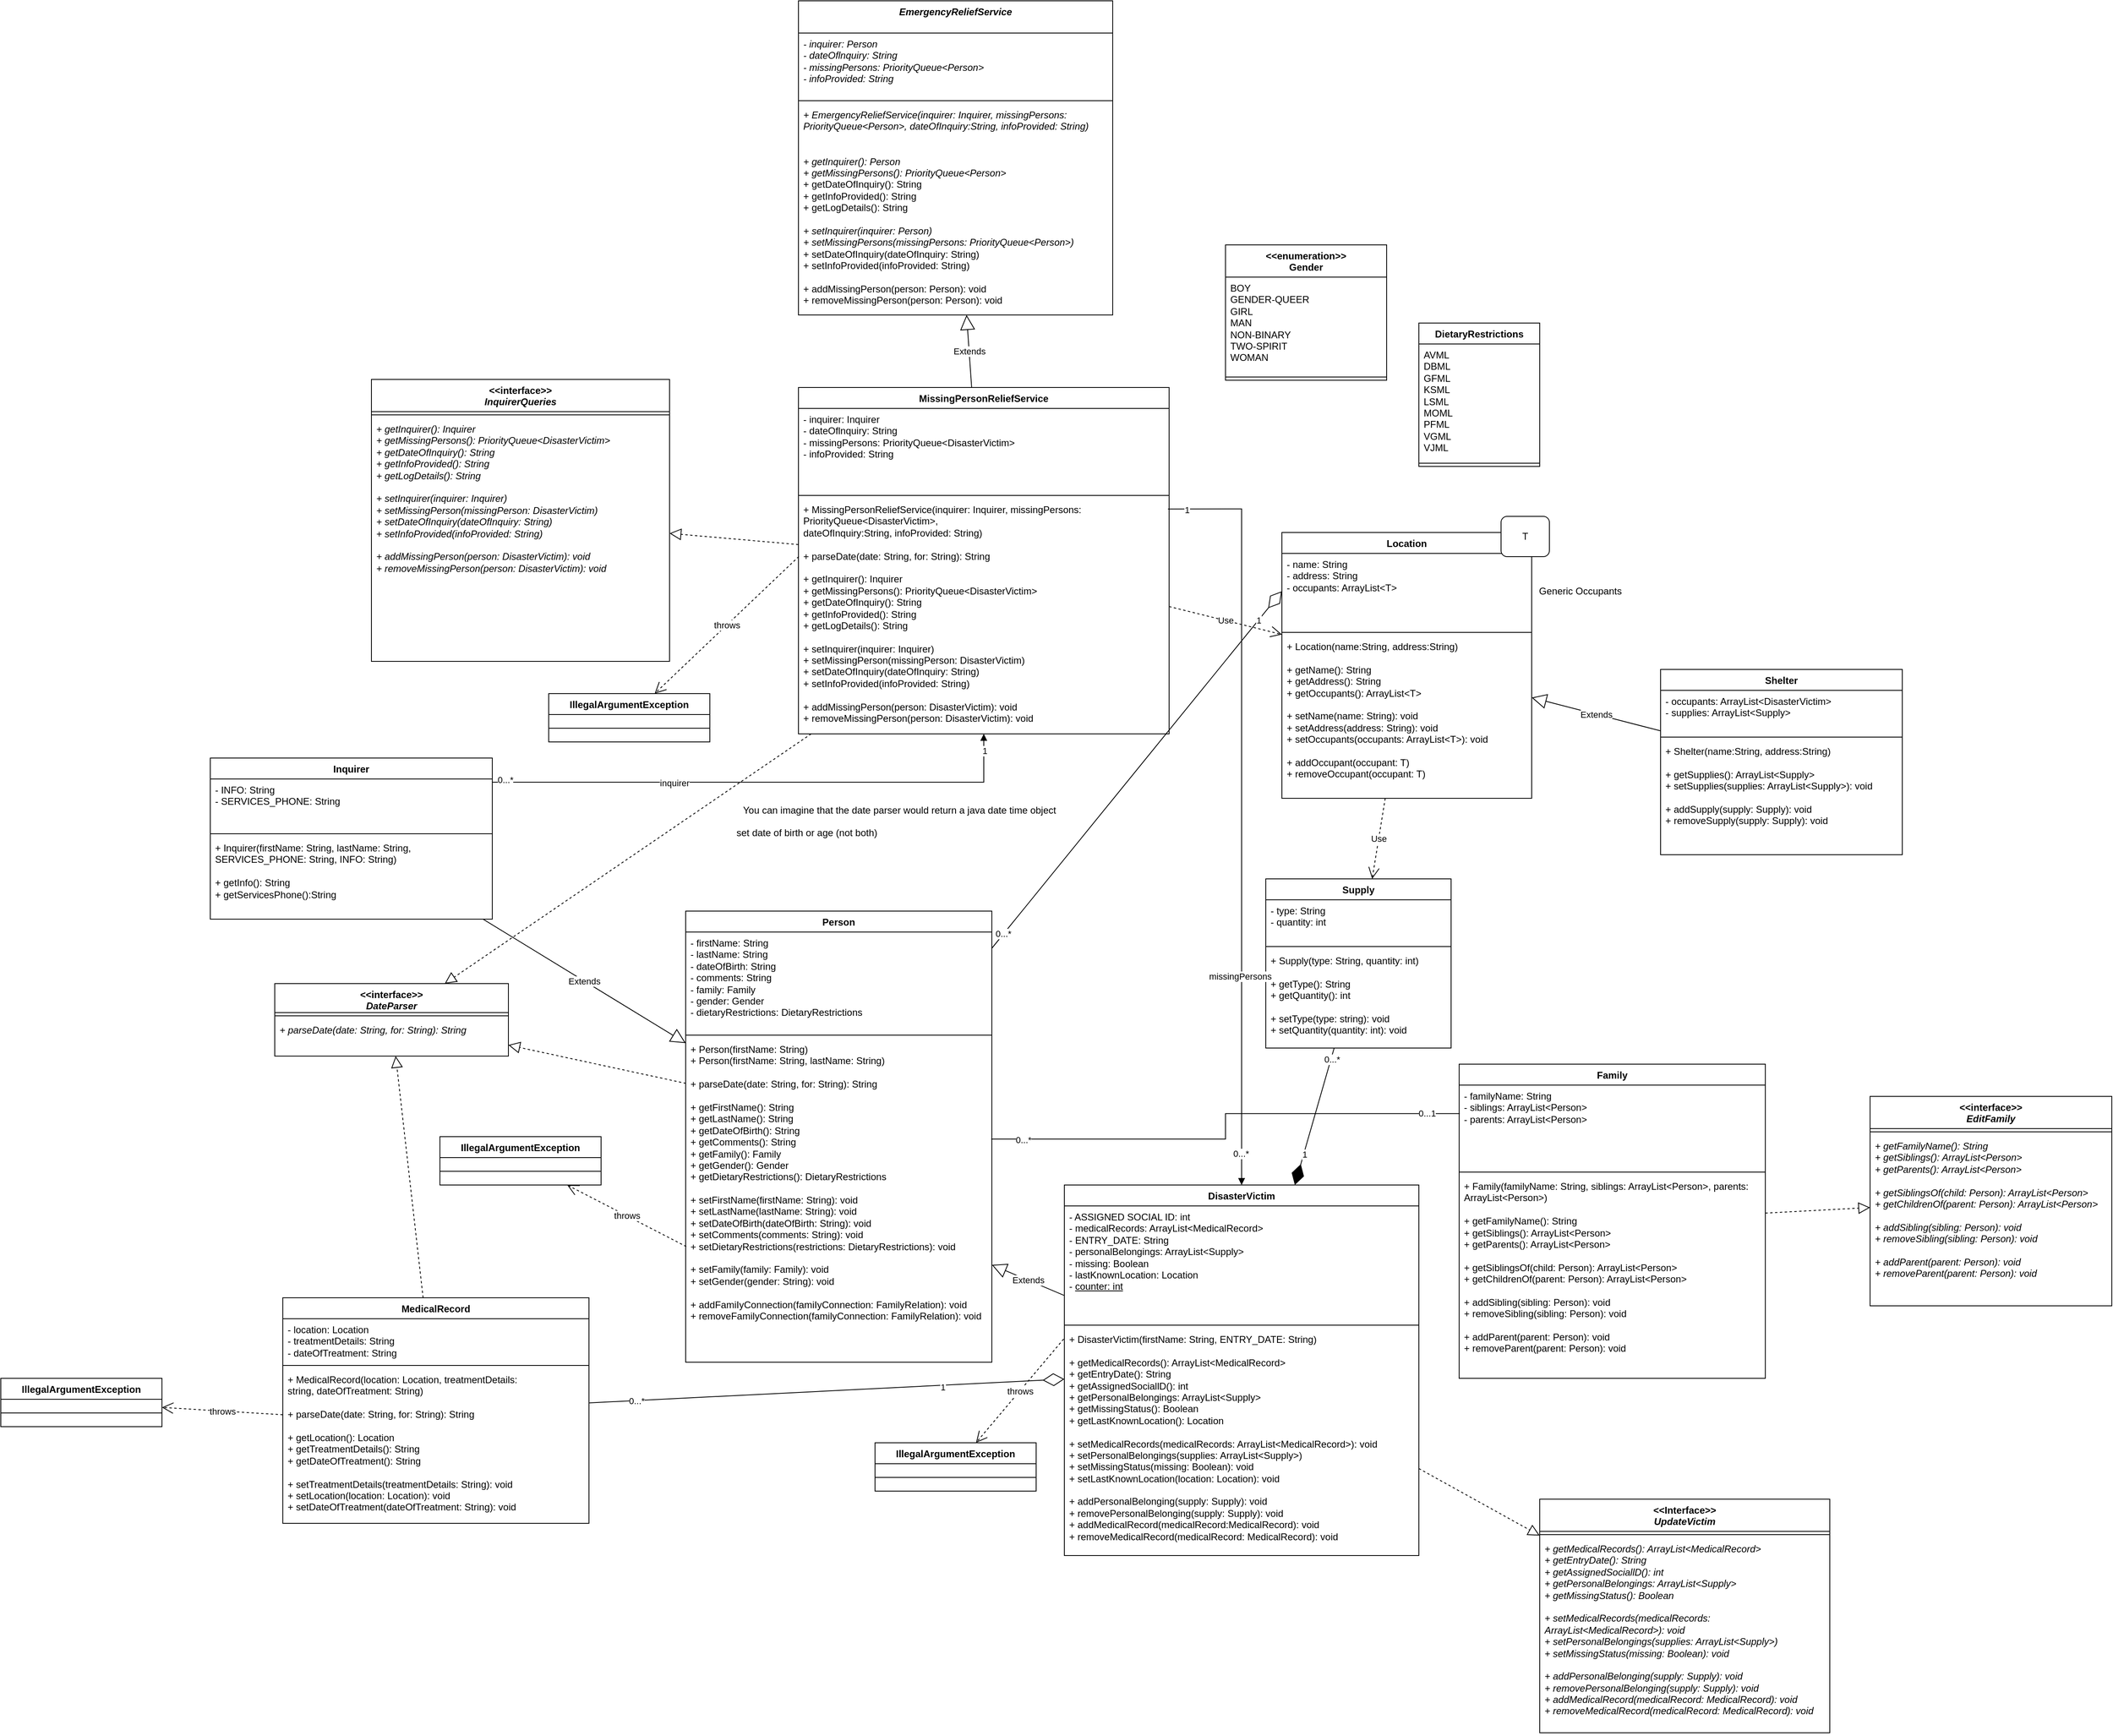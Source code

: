 <mxfile version="24.0.5" type="device">
  <diagram id="TzoWW7KKMy2ubQKhGPcB" name="Page-1">
    <mxGraphModel dx="868" dy="3046" grid="1" gridSize="10" guides="1" tooltips="1" connect="1" arrows="1" fold="1" page="1" pageScale="1" pageWidth="5000" pageHeight="2600" math="0" shadow="0">
      <root>
        <mxCell id="0" />
        <mxCell id="1" parent="0" />
        <mxCell id="U78_huqTYP2t_q-OurNE-1" value="Person" style="swimlane;fontStyle=1;align=center;verticalAlign=top;childLayout=stackLayout;horizontal=1;startSize=26;horizontalStack=0;resizeParent=1;resizeParentMax=0;resizeLast=0;collapsible=1;marginBottom=0;whiteSpace=wrap;html=1;" parent="1" vertex="1">
          <mxGeometry x="1490" y="-1210" width="380" height="560" as="geometry" />
        </mxCell>
        <mxCell id="U78_huqTYP2t_q-OurNE-2" value="- firstName: String&lt;div&gt;- lastName: String&lt;/div&gt;&lt;div&gt;- dateOfBirth: String&lt;/div&gt;&lt;div&gt;- comments: String&lt;/div&gt;&lt;div&gt;&lt;div&gt;&lt;span style=&quot;background-color: initial;&quot;&gt;- family: Family&lt;/span&gt;&lt;/div&gt;&lt;div&gt;&lt;span style=&quot;background-color: initial;&quot;&gt;- gender: Gender&lt;/span&gt;&lt;/div&gt;&lt;/div&gt;&lt;div&gt;&lt;span style=&quot;background-color: initial;&quot;&gt;- dietaryRestrictions: DietaryRestrictions&lt;/span&gt;&lt;/div&gt;" style="text;strokeColor=none;fillColor=none;align=left;verticalAlign=top;spacingLeft=4;spacingRight=4;overflow=hidden;rotatable=0;points=[[0,0.5],[1,0.5]];portConstraint=eastwest;whiteSpace=wrap;html=1;" parent="U78_huqTYP2t_q-OurNE-1" vertex="1">
          <mxGeometry y="26" width="380" height="124" as="geometry" />
        </mxCell>
        <mxCell id="U78_huqTYP2t_q-OurNE-3" value="" style="line;strokeWidth=1;fillColor=none;align=left;verticalAlign=middle;spacingTop=-1;spacingLeft=3;spacingRight=3;rotatable=0;labelPosition=right;points=[];portConstraint=eastwest;strokeColor=inherit;" parent="U78_huqTYP2t_q-OurNE-1" vertex="1">
          <mxGeometry y="150" width="380" height="8" as="geometry" />
        </mxCell>
        <mxCell id="U78_huqTYP2t_q-OurNE-4" value="&lt;div&gt;&lt;span style=&quot;background-color: initial;&quot;&gt;+ Person(firstName: String)&lt;/span&gt;&lt;/div&gt;&lt;div&gt;&lt;span style=&quot;background-color: initial;&quot;&gt;+ Person(firstName: String, lastName: String)&lt;/span&gt;&lt;/div&gt;&lt;div&gt;&lt;span style=&quot;background-color: initial;&quot;&gt;&lt;br&gt;&lt;/span&gt;&lt;/div&gt;&lt;div&gt;&lt;span style=&quot;background-color: initial;&quot;&gt;+ parseDate(date: String, for: String): String&lt;/span&gt;&lt;/div&gt;&lt;div&gt;&lt;span style=&quot;background-color: initial;&quot;&gt;&lt;br&gt;&lt;/span&gt;&lt;/div&gt;&lt;div&gt;&lt;span style=&quot;background-color: initial;&quot;&gt;+ getFirstName(): String&lt;/span&gt;&lt;br&gt;&lt;/div&gt;&lt;div&gt;+ getLastName(): String&lt;/div&gt;&lt;div&gt;+ getDateOfBirth(): String&lt;/div&gt;&lt;div&gt;+ getComments(): String&lt;/div&gt;&lt;div&gt;+ getFamily(): Family&lt;/div&gt;&lt;div&gt;&lt;span style=&quot;background-color: initial;&quot;&gt;+ getGender(): Gender&lt;/span&gt;&lt;br&gt;&lt;/div&gt;&lt;div&gt;&lt;span style=&quot;background-color: initial;&quot;&gt;+ getDietaryRestrictions(): DietaryRestrictions&lt;/span&gt;&lt;/div&gt;&lt;div&gt;&lt;span style=&quot;background-color: initial;&quot;&gt;&lt;br&gt;&lt;/span&gt;&lt;/div&gt;&lt;div&gt;+ setFirstName(firstName: String): void&lt;/div&gt;&lt;div&gt;+ setLastName(lastName: String): void&lt;/div&gt;&lt;div&gt;+ setDateOfBirth(dateOfBirth: String): void&lt;/div&gt;&lt;div&gt;+ setComments(comments: String): void&lt;/div&gt;&lt;div&gt;+ setDietaryRestrictions(restrictions: DietaryRestrictions): void&lt;/div&gt;&lt;div&gt;&lt;br&gt;&lt;/div&gt;&lt;div&gt;+ setFamily(family: Family): void&lt;/div&gt;&lt;div&gt;+ setGender(gender: String): void&lt;/div&gt;&lt;div&gt;&lt;br&gt;&lt;/div&gt;&lt;div&gt;+ addFamiIyConnection(famiIyConnection: FamilyReIation): void&lt;/div&gt;&lt;div&gt;+ removeFamilyConnection(familyConnection: FamilyRelation): void&lt;/div&gt;&lt;div&gt;&lt;br&gt;&lt;/div&gt;" style="text;strokeColor=none;fillColor=none;align=left;verticalAlign=top;spacingLeft=4;spacingRight=4;overflow=hidden;rotatable=0;points=[[0,0.5],[1,0.5]];portConstraint=eastwest;whiteSpace=wrap;html=1;" parent="U78_huqTYP2t_q-OurNE-1" vertex="1">
          <mxGeometry y="158" width="380" height="402" as="geometry" />
        </mxCell>
        <mxCell id="U78_huqTYP2t_q-OurNE-5" value="DisasterVictim" style="swimlane;fontStyle=1;align=center;verticalAlign=top;childLayout=stackLayout;horizontal=1;startSize=26;horizontalStack=0;resizeParent=1;resizeParentMax=0;resizeLast=0;collapsible=1;marginBottom=0;whiteSpace=wrap;html=1;" parent="1" vertex="1">
          <mxGeometry x="1960" y="-870" width="440" height="460" as="geometry" />
        </mxCell>
        <mxCell id="U78_huqTYP2t_q-OurNE-6" value="&lt;div&gt;&lt;span style=&quot;background-color: initial;&quot;&gt;- ASSIGNED SOCIAL ID: int&lt;/span&gt;&lt;br&gt;&lt;/div&gt;&lt;div&gt;- medicalRecords: ArrayList&amp;lt;MedicalRecord&amp;gt;&lt;/div&gt;&lt;div&gt;&lt;span style=&quot;background-color: initial;&quot;&gt;- ENTRY_DATE: String&lt;/span&gt;&lt;br&gt;&lt;/div&gt;&lt;div&gt;- personalBelongings: ArrayList&amp;lt;Supply&amp;gt;&lt;/div&gt;&lt;div&gt;&lt;span style=&quot;background-color: initial;&quot;&gt;- missing: Boolean&lt;/span&gt;&lt;br&gt;&lt;/div&gt;&lt;div&gt;&lt;span style=&quot;background-color: initial;&quot;&gt;- lastKnownLocation: Location&lt;/span&gt;&lt;/div&gt;&lt;div&gt;-&amp;nbsp;&lt;u&gt;counter: int&lt;/u&gt;&lt;/div&gt;" style="text;strokeColor=none;fillColor=none;align=left;verticalAlign=top;spacingLeft=4;spacingRight=4;overflow=hidden;rotatable=0;points=[[0,0.5],[1,0.5]];portConstraint=eastwest;whiteSpace=wrap;html=1;" parent="U78_huqTYP2t_q-OurNE-5" vertex="1">
          <mxGeometry y="26" width="440" height="144" as="geometry" />
        </mxCell>
        <mxCell id="U78_huqTYP2t_q-OurNE-7" value="" style="line;strokeWidth=1;fillColor=none;align=left;verticalAlign=middle;spacingTop=-1;spacingLeft=3;spacingRight=3;rotatable=0;labelPosition=right;points=[];portConstraint=eastwest;strokeColor=inherit;" parent="U78_huqTYP2t_q-OurNE-5" vertex="1">
          <mxGeometry y="170" width="440" height="8" as="geometry" />
        </mxCell>
        <mxCell id="U78_huqTYP2t_q-OurNE-8" value="&lt;div&gt;+ DisasterVictim(firstName: String, ENTRY_DATE: String)&lt;/div&gt;&lt;div&gt;&lt;br&gt;&lt;/div&gt;&lt;div&gt;&lt;div&gt;&lt;span style=&quot;background-color: initial;&quot;&gt;+ getMedicalRecords(): ArrayList&amp;lt;MedicalRecord&amp;gt;&lt;/span&gt;&lt;br&gt;&lt;/div&gt;&lt;div&gt;&lt;div&gt;+ getEntryDate(): String&lt;/div&gt;&lt;div&gt;+ getAssignedSociallD(): int&lt;/div&gt;&lt;div&gt;+ getPersonalBelongings: ArrayList&amp;lt;Supply&amp;gt;&lt;/div&gt;&lt;/div&gt;&lt;div&gt;&lt;div&gt;+ getMissingStatus(): Boolean&lt;/div&gt;&lt;div&gt;+ getLastKnownLocation(): Location&lt;/div&gt;&lt;div&gt;&lt;/div&gt;&lt;div&gt;&lt;br&gt;&lt;/div&gt;&lt;div&gt;+ setMedicalRecords(medicalRecords: ArrayList&amp;lt;MedicalRecord&amp;gt;): void&lt;/div&gt;&lt;div&gt;+ setPersonalBelongings(supplies: ArrayList&amp;lt;Supply&amp;gt;)&lt;/div&gt;&lt;/div&gt;&lt;div&gt;+ setMissingStatus(missing: Boolean): void&lt;br&gt;&lt;/div&gt;&lt;div&gt;+ setLastKnownLocation(location: Location): void&lt;/div&gt;&lt;div&gt;&lt;br&gt;&lt;/div&gt;&lt;div&gt;&lt;div&gt;+ addPersonalBelonging(supply: Supply): void&lt;/div&gt;&lt;div&gt;+ removePersonalBelonging(supply: Supply): void&lt;/div&gt;&lt;/div&gt;&lt;div&gt;+ addMedicalRecord(medicalRecord:MedicalRecord): void&lt;br&gt;&lt;/div&gt;&lt;div&gt;+ removeMedicalRecord(medicalRecord: MedicalRecord): void&lt;/div&gt;&lt;/div&gt;" style="text;strokeColor=none;fillColor=none;align=left;verticalAlign=top;spacingLeft=4;spacingRight=4;overflow=hidden;rotatable=0;points=[[0,0.5],[1,0.5]];portConstraint=eastwest;whiteSpace=wrap;html=1;" parent="U78_huqTYP2t_q-OurNE-5" vertex="1">
          <mxGeometry y="178" width="440" height="282" as="geometry" />
        </mxCell>
        <mxCell id="U78_huqTYP2t_q-OurNE-9" value="Inquirer" style="swimlane;fontStyle=1;align=center;verticalAlign=top;childLayout=stackLayout;horizontal=1;startSize=26;horizontalStack=0;resizeParent=1;resizeParentMax=0;resizeLast=0;collapsible=1;marginBottom=0;whiteSpace=wrap;html=1;" parent="1" vertex="1">
          <mxGeometry x="900" y="-1400" width="350" height="200" as="geometry" />
        </mxCell>
        <mxCell id="U78_huqTYP2t_q-OurNE-10" value="- INFO: String&lt;div&gt;- SERVICES_PHONE: String&lt;/div&gt;" style="text;strokeColor=none;fillColor=none;align=left;verticalAlign=top;spacingLeft=4;spacingRight=4;overflow=hidden;rotatable=0;points=[[0,0.5],[1,0.5]];portConstraint=eastwest;whiteSpace=wrap;html=1;" parent="U78_huqTYP2t_q-OurNE-9" vertex="1">
          <mxGeometry y="26" width="350" height="64" as="geometry" />
        </mxCell>
        <mxCell id="U78_huqTYP2t_q-OurNE-11" value="" style="line;strokeWidth=1;fillColor=none;align=left;verticalAlign=middle;spacingTop=-1;spacingLeft=3;spacingRight=3;rotatable=0;labelPosition=right;points=[];portConstraint=eastwest;strokeColor=inherit;" parent="U78_huqTYP2t_q-OurNE-9" vertex="1">
          <mxGeometry y="90" width="350" height="8" as="geometry" />
        </mxCell>
        <mxCell id="U78_huqTYP2t_q-OurNE-12" value="&lt;div&gt;+ Inquirer(firstName: String, lastName: String, SERVICES_PHONE: String, INFO: String)&lt;/div&gt;&lt;div&gt;&lt;br&gt;&lt;/div&gt;&lt;div&gt;+ getInfo(): String&lt;/div&gt;&lt;div&gt;+ getServicesPhone():String&lt;/div&gt;" style="text;strokeColor=none;fillColor=none;align=left;verticalAlign=top;spacingLeft=4;spacingRight=4;overflow=hidden;rotatable=0;points=[[0,0.5],[1,0.5]];portConstraint=eastwest;whiteSpace=wrap;html=1;" parent="U78_huqTYP2t_q-OurNE-9" vertex="1">
          <mxGeometry y="98" width="350" height="102" as="geometry" />
        </mxCell>
        <mxCell id="U78_huqTYP2t_q-OurNE-13" value="Location" style="swimlane;fontStyle=1;align=center;verticalAlign=top;childLayout=stackLayout;horizontal=1;startSize=26;horizontalStack=0;resizeParent=1;resizeParentMax=0;resizeLast=0;collapsible=1;marginBottom=0;whiteSpace=wrap;html=1;" parent="1" vertex="1">
          <mxGeometry x="2230" y="-1680" width="310" height="330" as="geometry" />
        </mxCell>
        <mxCell id="U78_huqTYP2t_q-OurNE-14" value="&lt;div&gt;- name: String&lt;/div&gt;&lt;div&gt;- address: String&lt;/div&gt;&lt;div&gt;- occupants: ArrayList&amp;lt;T&amp;gt;&lt;/div&gt;&lt;div&gt;&lt;br&gt;&lt;/div&gt;" style="text;strokeColor=none;fillColor=none;align=left;verticalAlign=top;spacingLeft=4;spacingRight=4;overflow=hidden;rotatable=0;points=[[0,0.5],[1,0.5]];portConstraint=eastwest;whiteSpace=wrap;html=1;" parent="U78_huqTYP2t_q-OurNE-13" vertex="1">
          <mxGeometry y="26" width="310" height="94" as="geometry" />
        </mxCell>
        <mxCell id="U78_huqTYP2t_q-OurNE-15" value="" style="line;strokeWidth=1;fillColor=none;align=left;verticalAlign=middle;spacingTop=-1;spacingLeft=3;spacingRight=3;rotatable=0;labelPosition=right;points=[];portConstraint=eastwest;strokeColor=inherit;" parent="U78_huqTYP2t_q-OurNE-13" vertex="1">
          <mxGeometry y="120" width="310" height="8" as="geometry" />
        </mxCell>
        <mxCell id="U78_huqTYP2t_q-OurNE-16" value="+ Location(name:String, address:String)&lt;div&gt;&lt;br&gt;+ getName(): String&lt;/div&gt;&lt;div&gt;+ getAddress(): String&lt;/div&gt;&lt;div&gt;+ getOccupants(): ArrayList&amp;lt;T&amp;gt;&lt;/div&gt;&lt;div&gt;&lt;br&gt;+ setName(name: String): void&lt;br&gt;+ setAddress(address: String): void&lt;br&gt;+ setOccupants(occupants: ArrayList&amp;lt;T&amp;gt;): void&lt;/div&gt;&lt;div&gt;&lt;br&gt;+ addOccupant(occupant: T)&lt;br&gt;+ removeOccupant(occupant: T)&lt;br&gt;&lt;br&gt;&lt;/div&gt;" style="text;strokeColor=none;fillColor=none;align=left;verticalAlign=top;spacingLeft=4;spacingRight=4;overflow=hidden;rotatable=0;points=[[0,0.5],[1,0.5]];portConstraint=eastwest;whiteSpace=wrap;html=1;" parent="U78_huqTYP2t_q-OurNE-13" vertex="1">
          <mxGeometry y="128" width="310" height="202" as="geometry" />
        </mxCell>
        <mxCell id="U78_huqTYP2t_q-OurNE-17" value="Shelter" style="swimlane;fontStyle=1;align=center;verticalAlign=top;childLayout=stackLayout;horizontal=1;startSize=26;horizontalStack=0;resizeParent=1;resizeParentMax=0;resizeLast=0;collapsible=1;marginBottom=0;whiteSpace=wrap;html=1;" parent="1" vertex="1">
          <mxGeometry x="2700" y="-1510" width="300" height="230" as="geometry" />
        </mxCell>
        <mxCell id="U78_huqTYP2t_q-OurNE-18" value="- occupants: ArrayList&amp;lt;DisasterVictim&amp;gt;&lt;div&gt;- supplies: ArrayList&amp;lt;Supply&amp;gt;&lt;br&gt;&lt;/div&gt;" style="text;strokeColor=none;fillColor=none;align=left;verticalAlign=top;spacingLeft=4;spacingRight=4;overflow=hidden;rotatable=0;points=[[0,0.5],[1,0.5]];portConstraint=eastwest;whiteSpace=wrap;html=1;" parent="U78_huqTYP2t_q-OurNE-17" vertex="1">
          <mxGeometry y="26" width="300" height="54" as="geometry" />
        </mxCell>
        <mxCell id="U78_huqTYP2t_q-OurNE-19" value="" style="line;strokeWidth=1;fillColor=none;align=left;verticalAlign=middle;spacingTop=-1;spacingLeft=3;spacingRight=3;rotatable=0;labelPosition=right;points=[];portConstraint=eastwest;strokeColor=inherit;" parent="U78_huqTYP2t_q-OurNE-17" vertex="1">
          <mxGeometry y="80" width="300" height="8" as="geometry" />
        </mxCell>
        <mxCell id="U78_huqTYP2t_q-OurNE-20" value="&lt;div&gt;+ Shelter(&lt;span style=&quot;background-color: initial;&quot;&gt;name:String, address:String&lt;/span&gt;&lt;span style=&quot;background-color: initial;&quot;&gt;)&lt;/span&gt;&lt;/div&gt;&lt;div&gt;&lt;br&gt;&lt;/div&gt;+ getSupplies(): ArrayList&amp;lt;Supply&amp;gt;&lt;br&gt;+ setSupplies(supplies: ArrayList&amp;lt;Supply&amp;gt;): void&lt;div&gt;&lt;br&gt;&lt;/div&gt;&lt;div&gt;+ addSupply(supply: Supply): void&lt;br&gt;+ removeSupply(supply: Supply): void&lt;br&gt;&lt;/div&gt;" style="text;strokeColor=none;fillColor=none;align=left;verticalAlign=top;spacingLeft=4;spacingRight=4;overflow=hidden;rotatable=0;points=[[0,0.5],[1,0.5]];portConstraint=eastwest;whiteSpace=wrap;html=1;" parent="U78_huqTYP2t_q-OurNE-17" vertex="1">
          <mxGeometry y="88" width="300" height="142" as="geometry" />
        </mxCell>
        <mxCell id="U78_huqTYP2t_q-OurNE-21" value="Extends" style="endArrow=block;endSize=16;endFill=0;html=1;rounded=0;" parent="1" source="U78_huqTYP2t_q-OurNE-5" target="U78_huqTYP2t_q-OurNE-4" edge="1">
          <mxGeometry width="160" relative="1" as="geometry">
            <mxPoint x="2160" y="-560" as="sourcePoint" />
            <mxPoint x="2120" y="-660" as="targetPoint" />
          </mxGeometry>
        </mxCell>
        <mxCell id="U78_huqTYP2t_q-OurNE-22" value="Extends" style="endArrow=block;endSize=16;endFill=0;html=1;rounded=0;" parent="1" source="U78_huqTYP2t_q-OurNE-9" target="U78_huqTYP2t_q-OurNE-1" edge="1">
          <mxGeometry width="160" relative="1" as="geometry">
            <mxPoint x="1740" y="-1144" as="sourcePoint" />
            <mxPoint x="2060" y="-1210" as="targetPoint" />
          </mxGeometry>
        </mxCell>
        <mxCell id="U78_huqTYP2t_q-OurNE-23" value="Extends" style="endArrow=block;endSize=16;endFill=0;html=1;rounded=0;" parent="1" source="U78_huqTYP2t_q-OurNE-17" target="U78_huqTYP2t_q-OurNE-13" edge="1">
          <mxGeometry width="160" relative="1" as="geometry">
            <mxPoint x="2719.5" y="-1250" as="sourcePoint" />
            <mxPoint x="2719.5" y="-1330" as="targetPoint" />
          </mxGeometry>
        </mxCell>
        <mxCell id="U78_huqTYP2t_q-OurNE-24" value="&lt;div&gt;&amp;lt;&amp;lt;enumeration&amp;gt;&amp;gt;&lt;/div&gt;Gender" style="swimlane;fontStyle=1;align=center;verticalAlign=top;childLayout=stackLayout;horizontal=1;startSize=40;horizontalStack=0;resizeParent=1;resizeParentMax=0;resizeLast=0;collapsible=1;marginBottom=0;whiteSpace=wrap;html=1;" parent="1" vertex="1">
          <mxGeometry x="2160" y="-2037" width="200" height="168" as="geometry">
            <mxRectangle x="290" y="-320" width="140" height="40" as="alternateBounds" />
          </mxGeometry>
        </mxCell>
        <mxCell id="U78_huqTYP2t_q-OurNE-25" value="&lt;div&gt;&lt;span style=&quot;background-color: initial;&quot;&gt;BOY&lt;/span&gt;&lt;br&gt;&lt;/div&gt;&lt;div&gt;GENDER-QUEER&lt;/div&gt;&lt;div&gt;GIRL&lt;/div&gt;&lt;div&gt;MAN&lt;/div&gt;&lt;div&gt;NON-BINARY&lt;/div&gt;&lt;div&gt;TWO-SPIRIT&lt;/div&gt;&lt;div&gt;WOMAN&lt;/div&gt;" style="text;strokeColor=none;fillColor=none;align=left;verticalAlign=top;spacingLeft=4;spacingRight=4;overflow=hidden;rotatable=0;points=[[0,0.5],[1,0.5]];portConstraint=eastwest;whiteSpace=wrap;html=1;" parent="U78_huqTYP2t_q-OurNE-24" vertex="1">
          <mxGeometry y="40" width="200" height="120" as="geometry" />
        </mxCell>
        <mxCell id="U78_huqTYP2t_q-OurNE-26" value="" style="line;strokeWidth=1;fillColor=none;align=left;verticalAlign=middle;spacingTop=-1;spacingLeft=3;spacingRight=3;rotatable=0;labelPosition=right;points=[];portConstraint=eastwest;strokeColor=inherit;" parent="U78_huqTYP2t_q-OurNE-24" vertex="1">
          <mxGeometry y="160" width="200" height="8" as="geometry" />
        </mxCell>
        <mxCell id="U78_huqTYP2t_q-OurNE-28" value="DietaryRestrictions" style="swimlane;fontStyle=1;align=center;verticalAlign=top;childLayout=stackLayout;horizontal=1;startSize=26;horizontalStack=0;resizeParent=1;resizeParentMax=0;resizeLast=0;collapsible=1;marginBottom=0;whiteSpace=wrap;html=1;" parent="1" vertex="1">
          <mxGeometry x="2400" y="-1940" width="150" height="178" as="geometry" />
        </mxCell>
        <mxCell id="U78_huqTYP2t_q-OurNE-29" value=" AVML&lt;br&gt;DBML&lt;br&gt;GFML&lt;br&gt;KSML&lt;br&gt;LSML&lt;br&gt;MOML&lt;br&gt;PFML&lt;br&gt;VGML&lt;br&gt;VJML" style="text;strokeColor=none;fillColor=none;align=left;verticalAlign=top;spacingLeft=4;spacingRight=4;overflow=hidden;rotatable=0;points=[[0,0.5],[1,0.5]];portConstraint=eastwest;whiteSpace=wrap;html=1;" parent="U78_huqTYP2t_q-OurNE-28" vertex="1">
          <mxGeometry y="26" width="150" height="144" as="geometry" />
        </mxCell>
        <mxCell id="U78_huqTYP2t_q-OurNE-30" value="" style="line;strokeWidth=1;fillColor=none;align=left;verticalAlign=middle;spacingTop=-1;spacingLeft=3;spacingRight=3;rotatable=0;labelPosition=right;points=[];portConstraint=eastwest;strokeColor=inherit;" parent="U78_huqTYP2t_q-OurNE-28" vertex="1">
          <mxGeometry y="170" width="150" height="8" as="geometry" />
        </mxCell>
        <mxCell id="U78_huqTYP2t_q-OurNE-32" value="&lt;div&gt;&lt;i style=&quot;background-color: initial;&quot;&gt;EmergencyReliefService&lt;/i&gt;&lt;br&gt;&lt;/div&gt;" style="swimlane;fontStyle=1;align=center;verticalAlign=top;childLayout=stackLayout;horizontal=1;startSize=40;horizontalStack=0;resizeParent=1;resizeParentMax=0;resizeLast=0;collapsible=1;marginBottom=0;whiteSpace=wrap;html=1;" parent="1" vertex="1">
          <mxGeometry x="1630" y="-2340" width="390" height="390" as="geometry" />
        </mxCell>
        <mxCell id="U78_huqTYP2t_q-OurNE-33" value="&lt;div&gt;&lt;i&gt;- inquirer: Person&lt;/i&gt;&lt;/div&gt;&lt;div&gt;&lt;i style=&quot;background-color: initial;&quot;&gt;- dateOflnquiry: String&lt;/i&gt;&lt;br&gt;&lt;/div&gt;&lt;div&gt;&lt;i style=&quot;background-color: initial;&quot;&gt;- missingPersons: PriorityQueue&amp;lt;Person&amp;gt;&lt;/i&gt;&lt;/div&gt;&lt;div&gt;&lt;i&gt;- infoProvided: String&lt;/i&gt;&lt;/div&gt;&lt;div&gt;&lt;br&gt;&lt;/div&gt;" style="text;strokeColor=none;fillColor=none;align=left;verticalAlign=top;spacingLeft=4;spacingRight=4;overflow=hidden;rotatable=0;points=[[0,0.5],[1,0.5]];portConstraint=eastwest;whiteSpace=wrap;html=1;" parent="U78_huqTYP2t_q-OurNE-32" vertex="1">
          <mxGeometry y="40" width="390" height="80" as="geometry" />
        </mxCell>
        <mxCell id="U78_huqTYP2t_q-OurNE-34" value="" style="line;strokeWidth=1;fillColor=none;align=left;verticalAlign=middle;spacingTop=-1;spacingLeft=3;spacingRight=3;rotatable=0;labelPosition=right;points=[];portConstraint=eastwest;strokeColor=inherit;" parent="U78_huqTYP2t_q-OurNE-32" vertex="1">
          <mxGeometry y="120" width="390" height="8" as="geometry" />
        </mxCell>
        <mxCell id="U78_huqTYP2t_q-OurNE-35" value="&lt;i&gt;+ EmergencyReliefService(inquirer: Inquirer, missingPersons: PriorityQueue&amp;lt;Person&amp;gt;, dateOfInquiry:String, infoProvided: String)&lt;/i&gt;&lt;div&gt;&lt;i&gt;&lt;br&gt;&lt;/i&gt;&lt;/div&gt;&lt;div&gt;&lt;i&gt;&lt;br&gt;+ getInquirer(): Person&lt;/i&gt;&lt;/div&gt;&lt;div&gt;&lt;i&gt;+ getMissingPersons(): PriorityQueue&amp;lt;Person&amp;gt;&lt;/i&gt;&lt;/div&gt;&lt;div&gt;+ getDateOfInquiry(): String&lt;br&gt;&lt;/div&gt;&lt;div&gt;+ getInfoProvided(): String&lt;br&gt;&lt;/div&gt;&lt;div&gt;+ getLogDetails(): String&lt;br&gt;&lt;/div&gt;&lt;div&gt;&lt;i&gt;&lt;br&gt;&lt;/i&gt;&lt;/div&gt;&lt;div&gt;&lt;i&gt;+ setInquirer(inquirer: Person)&lt;/i&gt;&lt;br&gt;&lt;i&gt;+ setMissingPersons(missingPersons: PriorityQueue&amp;lt;Person&amp;gt;)&lt;/i&gt;&lt;br&gt;+ setDateOfInquiry(dateOfInquiry: String)&lt;br&gt;+ setInfoProvided(infoProvided: String)&lt;/div&gt;&lt;div&gt;&lt;br&gt;&lt;/div&gt;&lt;div&gt;&lt;div&gt;+ addMissingPerson(person: Person): void&lt;/div&gt;&lt;div&gt;+ removeMissingPerson(person: Person): void&lt;/div&gt;&lt;/div&gt;" style="text;strokeColor=none;fillColor=none;align=left;verticalAlign=top;spacingLeft=4;spacingRight=4;overflow=hidden;rotatable=0;points=[[0,0.5],[1,0.5]];portConstraint=eastwest;whiteSpace=wrap;html=1;" parent="U78_huqTYP2t_q-OurNE-32" vertex="1">
          <mxGeometry y="128" width="390" height="262" as="geometry" />
        </mxCell>
        <mxCell id="U78_huqTYP2t_q-OurNE-36" value="MissingPersonReliefService" style="swimlane;fontStyle=1;align=center;verticalAlign=top;childLayout=stackLayout;horizontal=1;startSize=26;horizontalStack=0;resizeParent=1;resizeParentMax=0;resizeLast=0;collapsible=1;marginBottom=0;whiteSpace=wrap;html=1;" parent="1" vertex="1">
          <mxGeometry x="1630" y="-1860" width="460" height="430" as="geometry" />
        </mxCell>
        <mxCell id="U78_huqTYP2t_q-OurNE-37" value="&lt;div&gt;- inquirer: Inquirer&lt;/div&gt;&lt;div&gt;&lt;span style=&quot;background-color: initial;&quot;&gt;- dateOflnquiry: String&lt;/span&gt;&lt;br&gt;&lt;/div&gt;&lt;div&gt;&lt;span style=&quot;background-color: initial;&quot;&gt;- missingPersons: PriorityQueue&amp;lt;DisasterVictim&amp;gt;&lt;/span&gt;&lt;/div&gt;&lt;div&gt;- infoProvided: String&lt;/div&gt;" style="text;strokeColor=none;fillColor=none;align=left;verticalAlign=top;spacingLeft=4;spacingRight=4;overflow=hidden;rotatable=0;points=[[0,0.5],[1,0.5]];portConstraint=eastwest;whiteSpace=wrap;html=1;" parent="U78_huqTYP2t_q-OurNE-36" vertex="1">
          <mxGeometry y="26" width="460" height="104" as="geometry" />
        </mxCell>
        <mxCell id="U78_huqTYP2t_q-OurNE-38" value="" style="line;strokeWidth=1;fillColor=none;align=left;verticalAlign=middle;spacingTop=-1;spacingLeft=3;spacingRight=3;rotatable=0;labelPosition=right;points=[];portConstraint=eastwest;strokeColor=inherit;" parent="U78_huqTYP2t_q-OurNE-36" vertex="1">
          <mxGeometry y="130" width="460" height="8" as="geometry" />
        </mxCell>
        <mxCell id="U78_huqTYP2t_q-OurNE-39" value="+ MissingPersonReliefService(inquirer: Inquirer, missingPersons: PriorityQueue&amp;lt;DisasterVictim&amp;gt;,&lt;br&gt;dateOfInquiry:String, infoProvided: String)&lt;div&gt;&lt;br&gt;&lt;/div&gt;&lt;div&gt;+ parseDate(date: String, for: String): String&lt;/div&gt;&lt;div&gt;&lt;br&gt;+ getInquirer(): Inquirer&lt;/div&gt;&lt;div&gt;+ getMissingPersons(): PriorityQueue&amp;lt;DisasterVictim&amp;gt;&lt;/div&gt;&lt;div&gt;+ getDateOfInquiry(): String&lt;br&gt;&lt;/div&gt;&lt;div&gt;+ getInfoProvided(): String&lt;br&gt;&lt;/div&gt;&lt;div&gt;+ getLogDetails(): String&lt;br&gt;&lt;/div&gt;&lt;div&gt;&lt;br&gt;&lt;/div&gt;&lt;div&gt;+ setInquirer(inquirer: Inquirer)&lt;br&gt;+ setMissingPerson(missingPerson: DisasterVictim)&lt;br&gt;+ setDateOfInquiry(dateOfInquiry: String)&lt;br&gt;+ setInfoProvided(infoProvided: String)&lt;/div&gt;&lt;div&gt;&lt;br&gt;&lt;/div&gt;&lt;div&gt;+ addMissingPerson(person: DisasterVictim): void&lt;/div&gt;&lt;div&gt;+ removeMissingPerson(person: DisasterVictim): void&lt;/div&gt;" style="text;strokeColor=none;fillColor=none;align=left;verticalAlign=top;spacingLeft=4;spacingRight=4;overflow=hidden;rotatable=0;points=[[0,0.5],[1,0.5]];portConstraint=eastwest;whiteSpace=wrap;html=1;" parent="U78_huqTYP2t_q-OurNE-36" vertex="1">
          <mxGeometry y="138" width="460" height="292" as="geometry" />
        </mxCell>
        <mxCell id="U78_huqTYP2t_q-OurNE-40" value="" style="endArrow=block;dashed=1;endFill=0;endSize=12;html=1;rounded=0;" parent="1" source="U78_huqTYP2t_q-OurNE-36" target="U78_huqTYP2t_q-OurNE-66" edge="1">
          <mxGeometry width="160" relative="1" as="geometry">
            <mxPoint x="1550" y="-1730" as="sourcePoint" />
            <mxPoint x="1500" y="-1780" as="targetPoint" />
          </mxGeometry>
        </mxCell>
        <mxCell id="U78_huqTYP2t_q-OurNE-49" value="Family" style="swimlane;fontStyle=1;align=center;verticalAlign=top;childLayout=stackLayout;horizontal=1;startSize=26;horizontalStack=0;resizeParent=1;resizeParentMax=0;resizeLast=0;collapsible=1;marginBottom=0;whiteSpace=wrap;html=1;" parent="1" vertex="1">
          <mxGeometry x="2450" y="-1020" width="380" height="390" as="geometry" />
        </mxCell>
        <mxCell id="U78_huqTYP2t_q-OurNE-50" value="&lt;div&gt;- familyName: String&lt;/div&gt;&lt;div&gt;&lt;span style=&quot;background-color: initial;&quot;&gt;- siblings: ArrayList&amp;lt;Person&amp;gt;&lt;/span&gt;&lt;/div&gt;&lt;div&gt;&lt;span style=&quot;background-color: initial;&quot;&gt;- parents: ArrayList&amp;lt;Person&amp;gt;&lt;/span&gt;&lt;/div&gt;" style="text;strokeColor=none;fillColor=none;align=left;verticalAlign=top;spacingLeft=4;spacingRight=4;overflow=hidden;rotatable=0;points=[[0,0.5],[1,0.5]];portConstraint=eastwest;whiteSpace=wrap;html=1;" parent="U78_huqTYP2t_q-OurNE-49" vertex="1">
          <mxGeometry y="26" width="380" height="104" as="geometry" />
        </mxCell>
        <mxCell id="U78_huqTYP2t_q-OurNE-51" value="" style="line;strokeWidth=1;fillColor=none;align=left;verticalAlign=middle;spacingTop=-1;spacingLeft=3;spacingRight=3;rotatable=0;labelPosition=right;points=[];portConstraint=eastwest;strokeColor=inherit;" parent="U78_huqTYP2t_q-OurNE-49" vertex="1">
          <mxGeometry y="130" width="380" height="8" as="geometry" />
        </mxCell>
        <mxCell id="U78_huqTYP2t_q-OurNE-52" value="+ Family(familyName: String, siblings: ArrayList&amp;lt;Person&amp;gt;, parents: ArrayList&amp;lt;Person&amp;gt;)&lt;div&gt;&lt;br&gt;&lt;/div&gt;&lt;div&gt;+ getFamilyName(): String&lt;/div&gt;&lt;div&gt;+ getSiblings(): ArrayList&amp;lt;Person&amp;gt;&lt;/div&gt;&lt;div&gt;+ getParents(): ArrayList&amp;lt;Person&amp;gt;&lt;/div&gt;&lt;div&gt;&lt;br&gt;&lt;/div&gt;&lt;div&gt;+ getSiblingsOf(child: Person): ArrayList&amp;lt;Person&amp;gt;&lt;/div&gt;&lt;div&gt;+ getChildrenOf(parent: Person): ArrayList&amp;lt;Person&amp;gt;&lt;/div&gt;&lt;div&gt;&lt;div&gt;&lt;br&gt;&lt;/div&gt;&lt;/div&gt;&lt;div&gt;+ addSibling(sibling: Person): void&lt;/div&gt;&lt;div&gt;+ removeSibling(sibling: Person): void&lt;/div&gt;&lt;div&gt;&lt;br&gt;&lt;/div&gt;&lt;div&gt;+ addParent(parent: Person): void&lt;/div&gt;&lt;div&gt;+ removeParent(parent: Person): void&lt;/div&gt;" style="text;strokeColor=none;fillColor=none;align=left;verticalAlign=top;spacingLeft=4;spacingRight=4;overflow=hidden;rotatable=0;points=[[0,0.5],[1,0.5]];portConstraint=eastwest;whiteSpace=wrap;html=1;" parent="U78_huqTYP2t_q-OurNE-49" vertex="1">
          <mxGeometry y="138" width="380" height="252" as="geometry" />
        </mxCell>
        <mxCell id="U78_huqTYP2t_q-OurNE-61" value="&amp;lt;&amp;lt;Interface&amp;gt;&amp;gt;&lt;div&gt;&lt;i&gt;UpdateVictim&lt;/i&gt;&lt;/div&gt;" style="swimlane;fontStyle=1;align=center;verticalAlign=top;childLayout=stackLayout;horizontal=1;startSize=40;horizontalStack=0;resizeParent=1;resizeParentMax=0;resizeLast=0;collapsible=1;marginBottom=0;whiteSpace=wrap;html=1;" parent="1" vertex="1">
          <mxGeometry x="2550" y="-480" width="360" height="290" as="geometry" />
        </mxCell>
        <mxCell id="U78_huqTYP2t_q-OurNE-63" value="" style="line;strokeWidth=1;fillColor=none;align=left;verticalAlign=middle;spacingTop=-1;spacingLeft=3;spacingRight=3;rotatable=0;labelPosition=right;points=[];portConstraint=eastwest;strokeColor=inherit;" parent="U78_huqTYP2t_q-OurNE-61" vertex="1">
          <mxGeometry y="40" width="360" height="8" as="geometry" />
        </mxCell>
        <mxCell id="U78_huqTYP2t_q-OurNE-64" value="&lt;div&gt;&lt;i style=&quot;background-color: initial;&quot;&gt;+ getMedicalRecords(): ArrayList&amp;lt;MedicalRecord&amp;gt;&lt;/i&gt;&lt;br&gt;&lt;/div&gt;&lt;div&gt;&lt;div&gt;&lt;i&gt;+ getEntryDate(): String&lt;/i&gt;&lt;/div&gt;&lt;div&gt;&lt;i&gt;+ getAssignedSociallD(): int&lt;/i&gt;&lt;/div&gt;&lt;div&gt;&lt;i&gt;+ getPersonalBelongings: ArrayList&amp;lt;Supply&amp;gt;&lt;/i&gt;&lt;/div&gt;&lt;/div&gt;&lt;div&gt;&lt;div&gt;&lt;i&gt;+ getMissingStatus(): Boolean&lt;/i&gt;&lt;/div&gt;&lt;div&gt;&lt;/div&gt;&lt;div&gt;&lt;i&gt;&lt;br&gt;&lt;/i&gt;&lt;/div&gt;&lt;div&gt;&lt;i&gt;+ setMedicalRecords(medicalRecords: ArrayList&amp;lt;MedicalRecord&amp;gt;): void&lt;/i&gt;&lt;/div&gt;&lt;div&gt;&lt;i&gt;+ setPersonalBelongings(supplies: ArrayList&amp;lt;Supply&amp;gt;)&lt;/i&gt;&lt;/div&gt;&lt;/div&gt;&lt;div&gt;&lt;i&gt;+ setMissingStatus(missing: Boolean): void&lt;br&gt;&lt;/i&gt;&lt;/div&gt;&lt;div&gt;&lt;i&gt;&lt;br&gt;&lt;/i&gt;&lt;/div&gt;&lt;div&gt;&lt;div&gt;&lt;i&gt;+ addPersonalBelonging(supply: Supply): void&lt;/i&gt;&lt;/div&gt;&lt;div&gt;&lt;i&gt;+ removePersonalBelonging(supply: Supply): void&lt;/i&gt;&lt;/div&gt;&lt;/div&gt;&lt;div&gt;&lt;i&gt;+ addMedicalRecord(medicalRecord: MedicalRecord): void&lt;br&gt;&lt;/i&gt;&lt;/div&gt;&lt;div&gt;&lt;div&gt;&lt;i&gt;+ removeMedicalRecord(medicalRecord: MedicalRecord): void&lt;/i&gt;&lt;/div&gt;&lt;/div&gt;&lt;div&gt;&lt;br&gt;&lt;/div&gt;" style="text;strokeColor=none;fillColor=none;align=left;verticalAlign=top;spacingLeft=4;spacingRight=4;overflow=hidden;rotatable=0;points=[[0,0.5],[1,0.5]];portConstraint=eastwest;whiteSpace=wrap;html=1;" parent="U78_huqTYP2t_q-OurNE-61" vertex="1">
          <mxGeometry y="48" width="360" height="242" as="geometry" />
        </mxCell>
        <mxCell id="U78_huqTYP2t_q-OurNE-65" value="Extends" style="endArrow=block;endSize=16;endFill=0;html=1;rounded=0;" parent="1" source="U78_huqTYP2t_q-OurNE-36" target="U78_huqTYP2t_q-OurNE-32" edge="1">
          <mxGeometry width="160" relative="1" as="geometry">
            <mxPoint x="1820" y="-1700" as="sourcePoint" />
            <mxPoint x="1810" y="-1820" as="targetPoint" />
          </mxGeometry>
        </mxCell>
        <mxCell id="U78_huqTYP2t_q-OurNE-66" value="&amp;lt;&amp;lt;interface&amp;gt;&amp;gt;&lt;div&gt;&lt;i&gt;InquirerQueries&lt;/i&gt;&lt;/div&gt;" style="swimlane;fontStyle=1;align=center;verticalAlign=top;childLayout=stackLayout;horizontal=1;startSize=40;horizontalStack=0;resizeParent=1;resizeParentMax=0;resizeLast=0;collapsible=1;marginBottom=0;whiteSpace=wrap;html=1;" parent="1" vertex="1">
          <mxGeometry x="1100" y="-1870" width="370" height="350" as="geometry" />
        </mxCell>
        <mxCell id="U78_huqTYP2t_q-OurNE-67" value="" style="line;strokeWidth=1;fillColor=none;align=left;verticalAlign=middle;spacingTop=-1;spacingLeft=3;spacingRight=3;rotatable=0;labelPosition=right;points=[];portConstraint=eastwest;strokeColor=inherit;" parent="U78_huqTYP2t_q-OurNE-66" vertex="1">
          <mxGeometry y="40" width="370" height="8" as="geometry" />
        </mxCell>
        <mxCell id="U78_huqTYP2t_q-OurNE-68" value="&lt;div&gt;&lt;i&gt;+ getInquirer(): Inquirer&lt;/i&gt;&lt;/div&gt;&lt;div&gt;&lt;i&gt;+ getMissingPersons(): PriorityQueue&amp;lt;DisasterVictim&amp;gt;&lt;/i&gt;&lt;/div&gt;&lt;div&gt;&lt;i&gt;+ getDateOfInquiry(): String&lt;br&gt;&lt;/i&gt;&lt;/div&gt;&lt;div&gt;&lt;i&gt;+ getInfoProvided(): String&lt;br&gt;&lt;/i&gt;&lt;/div&gt;&lt;div&gt;&lt;i&gt;+ getLogDetails(): String&lt;br&gt;&lt;/i&gt;&lt;/div&gt;&lt;div&gt;&lt;i&gt;&lt;br&gt;&lt;/i&gt;&lt;/div&gt;&lt;div&gt;&lt;i&gt;+ setInquirer(inquirer: Inquirer)&lt;br&gt;+ setMissingPerson(missingPerson: DisasterVictim)&lt;br&gt;+ setDateOfInquiry(dateOfInquiry: String)&lt;br&gt;+ setInfoProvided(infoProvided: String)&lt;/i&gt;&lt;/div&gt;&lt;div&gt;&lt;i&gt;&lt;br&gt;&lt;/i&gt;&lt;/div&gt;&lt;div&gt;&lt;i&gt;+ addMissingPerson(person: DisasterVictim): void&lt;/i&gt;&lt;/div&gt;&lt;div&gt;&lt;i&gt;+ removeMissingPerson(person: DisasterVictim): void&lt;/i&gt;&lt;/div&gt;" style="text;strokeColor=none;fillColor=none;align=left;verticalAlign=top;spacingLeft=4;spacingRight=4;overflow=hidden;rotatable=0;points=[[0,0.5],[1,0.5]];portConstraint=eastwest;whiteSpace=wrap;html=1;" parent="U78_huqTYP2t_q-OurNE-66" vertex="1">
          <mxGeometry y="48" width="370" height="302" as="geometry" />
        </mxCell>
        <mxCell id="U78_huqTYP2t_q-OurNE-70" value="IllegalArgumentException" style="swimlane;fontStyle=1;align=center;verticalAlign=top;childLayout=stackLayout;horizontal=1;startSize=26;horizontalStack=0;resizeParent=1;resizeParentMax=0;resizeLast=0;collapsible=1;marginBottom=0;whiteSpace=wrap;html=1;" parent="1" vertex="1">
          <mxGeometry x="1725" y="-550" width="200" height="60" as="geometry" />
        </mxCell>
        <mxCell id="U78_huqTYP2t_q-OurNE-72" value="" style="line;strokeWidth=1;fillColor=none;align=left;verticalAlign=middle;spacingTop=-1;spacingLeft=3;spacingRight=3;rotatable=0;labelPosition=right;points=[];portConstraint=eastwest;strokeColor=inherit;" parent="U78_huqTYP2t_q-OurNE-70" vertex="1">
          <mxGeometry y="26" width="200" height="34" as="geometry" />
        </mxCell>
        <mxCell id="U78_huqTYP2t_q-OurNE-74" value="IllegalArgumentException" style="swimlane;fontStyle=1;align=center;verticalAlign=top;childLayout=stackLayout;horizontal=1;startSize=26;horizontalStack=0;resizeParent=1;resizeParentMax=0;resizeLast=0;collapsible=1;marginBottom=0;whiteSpace=wrap;html=1;" parent="1" vertex="1">
          <mxGeometry x="1185" y="-930" width="200" height="60" as="geometry" />
        </mxCell>
        <mxCell id="U78_huqTYP2t_q-OurNE-75" value="" style="line;strokeWidth=1;fillColor=none;align=left;verticalAlign=middle;spacingTop=-1;spacingLeft=3;spacingRight=3;rotatable=0;labelPosition=right;points=[];portConstraint=eastwest;strokeColor=inherit;" parent="U78_huqTYP2t_q-OurNE-74" vertex="1">
          <mxGeometry y="26" width="200" height="34" as="geometry" />
        </mxCell>
        <mxCell id="U78_huqTYP2t_q-OurNE-76" value="" style="endArrow=none;html=1;edgeStyle=orthogonalEdgeStyle;rounded=0;exitX=0.002;exitY=0.34;exitDx=0;exitDy=0;exitPerimeter=0;entryX=0.998;entryY=0.311;entryDx=0;entryDy=0;entryPerimeter=0;" parent="1" source="U78_huqTYP2t_q-OurNE-50" target="U78_huqTYP2t_q-OurNE-4" edge="1">
          <mxGeometry relative="1" as="geometry">
            <mxPoint x="2430" y="-960" as="sourcePoint" />
            <mxPoint x="2380" y="-870" as="targetPoint" />
          </mxGeometry>
        </mxCell>
        <mxCell id="U78_huqTYP2t_q-OurNE-80" value="0...1" style="edgeLabel;html=1;align=center;verticalAlign=middle;resizable=0;points=[];" parent="U78_huqTYP2t_q-OurNE-76" vertex="1" connectable="0">
          <mxGeometry x="-0.875" y="-1" relative="1" as="geometry">
            <mxPoint x="-3" as="offset" />
          </mxGeometry>
        </mxCell>
        <mxCell id="U78_huqTYP2t_q-OurNE-81" value="0...*" style="edgeLabel;html=1;align=center;verticalAlign=middle;resizable=0;points=[];" parent="U78_huqTYP2t_q-OurNE-76" vertex="1" connectable="0">
          <mxGeometry x="0.872" y="1" relative="1" as="geometry">
            <mxPoint as="offset" />
          </mxGeometry>
        </mxCell>
        <mxCell id="U78_huqTYP2t_q-OurNE-79" value="" style="endArrow=block;dashed=1;endFill=0;endSize=12;html=1;rounded=0;" parent="1" source="U78_huqTYP2t_q-OurNE-5" target="U78_huqTYP2t_q-OurNE-61" edge="1">
          <mxGeometry width="160" relative="1" as="geometry">
            <mxPoint x="2420" y="-450" as="sourcePoint" />
            <mxPoint x="2580" y="-450" as="targetPoint" />
          </mxGeometry>
        </mxCell>
        <mxCell id="U78_huqTYP2t_q-OurNE-82" value="throws" style="endArrow=open;endSize=12;dashed=1;html=1;rounded=0;exitX=-0.002;exitY=0.047;exitDx=0;exitDy=0;exitPerimeter=0;" parent="1" source="U78_huqTYP2t_q-OurNE-8" target="U78_huqTYP2t_q-OurNE-70" edge="1">
          <mxGeometry width="160" relative="1" as="geometry">
            <mxPoint x="1850" y="-350" as="sourcePoint" />
            <mxPoint x="2010" y="-350" as="targetPoint" />
          </mxGeometry>
        </mxCell>
        <mxCell id="U78_huqTYP2t_q-OurNE-85" value="throws" style="endArrow=open;endSize=12;dashed=1;html=1;rounded=0;exitX=0.002;exitY=0.643;exitDx=0;exitDy=0;exitPerimeter=0;" parent="1" source="U78_huqTYP2t_q-OurNE-4" target="U78_huqTYP2t_q-OurNE-74" edge="1">
          <mxGeometry width="160" relative="1" as="geometry">
            <mxPoint x="1930" y="-850" as="sourcePoint" />
            <mxPoint x="1811" y="-829" as="targetPoint" />
          </mxGeometry>
        </mxCell>
        <mxCell id="U78_huqTYP2t_q-OurNE-86" value="&amp;lt;&amp;lt;interface&amp;gt;&amp;gt;&lt;div&gt;&lt;i&gt;EditFamily&lt;/i&gt;&lt;/div&gt;" style="swimlane;fontStyle=1;align=center;verticalAlign=top;childLayout=stackLayout;horizontal=1;startSize=40;horizontalStack=0;resizeParent=1;resizeParentMax=0;resizeLast=0;collapsible=1;marginBottom=0;whiteSpace=wrap;html=1;" parent="1" vertex="1">
          <mxGeometry x="2960" y="-980" width="300" height="260" as="geometry" />
        </mxCell>
        <mxCell id="U78_huqTYP2t_q-OurNE-87" value="" style="line;strokeWidth=1;fillColor=none;align=left;verticalAlign=middle;spacingTop=-1;spacingLeft=3;spacingRight=3;rotatable=0;labelPosition=right;points=[];portConstraint=eastwest;strokeColor=inherit;" parent="U78_huqTYP2t_q-OurNE-86" vertex="1">
          <mxGeometry y="40" width="300" height="8" as="geometry" />
        </mxCell>
        <mxCell id="U78_huqTYP2t_q-OurNE-88" value="&lt;div&gt;&lt;i&gt;+ getFamilyName(): String&lt;/i&gt;&lt;/div&gt;&lt;div&gt;&lt;i&gt;+ getSiblings(): ArrayList&amp;lt;Person&amp;gt;&lt;/i&gt;&lt;/div&gt;&lt;div&gt;&lt;i&gt;+ getParents(): ArrayList&amp;lt;Person&amp;gt;&lt;/i&gt;&lt;/div&gt;&lt;div&gt;&lt;i&gt;&lt;br&gt;&lt;/i&gt;&lt;/div&gt;&lt;div&gt;&lt;i&gt;+ getSiblingsOf(child: Person): ArrayList&amp;lt;Person&amp;gt;&lt;/i&gt;&lt;/div&gt;&lt;div&gt;&lt;i&gt;+&lt;span style=&quot;background-color: initial;&quot;&gt;&amp;nbsp;getChildrenOf(parent: Person): ArrayList&amp;lt;Person&amp;gt;&lt;/span&gt;&lt;/i&gt;&lt;/div&gt;&lt;div&gt;&lt;br&gt;&lt;/div&gt;&lt;div&gt;&lt;i&gt;+ addSibling(sibling: Person): void&lt;/i&gt;&lt;/div&gt;&lt;div&gt;&lt;i&gt;+ removeSibling(sibling: Person): void&lt;/i&gt;&lt;/div&gt;&lt;div&gt;&lt;i&gt;&lt;br&gt;&lt;/i&gt;&lt;/div&gt;&lt;div&gt;&lt;i&gt;+ addParent(parent: Person): void&lt;/i&gt;&lt;/div&gt;&lt;div&gt;&lt;i&gt;+ removeParent(parent: Person): void&lt;/i&gt;&lt;/div&gt;" style="text;strokeColor=none;fillColor=none;align=left;verticalAlign=top;spacingLeft=4;spacingRight=4;overflow=hidden;rotatable=0;points=[[0,0.5],[1,0.5]];portConstraint=eastwest;whiteSpace=wrap;html=1;" parent="U78_huqTYP2t_q-OurNE-86" vertex="1">
          <mxGeometry y="48" width="300" height="212" as="geometry" />
        </mxCell>
        <mxCell id="U78_huqTYP2t_q-OurNE-89" value="" style="endArrow=block;dashed=1;endFill=0;endSize=12;html=1;rounded=0;" parent="1" source="U78_huqTYP2t_q-OurNE-49" target="U78_huqTYP2t_q-OurNE-86" edge="1">
          <mxGeometry width="160" relative="1" as="geometry">
            <mxPoint x="2810" y="-860" as="sourcePoint" />
            <mxPoint x="2970" y="-860" as="targetPoint" />
          </mxGeometry>
        </mxCell>
        <mxCell id="U78_huqTYP2t_q-OurNE-90" value="MedicalRecord" style="swimlane;fontStyle=1;align=center;verticalAlign=top;childLayout=stackLayout;horizontal=1;startSize=26;horizontalStack=0;resizeParent=1;resizeParentMax=0;resizeLast=0;collapsible=1;marginBottom=0;whiteSpace=wrap;html=1;" parent="1" vertex="1">
          <mxGeometry x="990" y="-730" width="380" height="280" as="geometry" />
        </mxCell>
        <mxCell id="U78_huqTYP2t_q-OurNE-91" value="&lt;div&gt;- location: Location&lt;/div&gt;&lt;div&gt;- treatmentDetails: String&lt;/div&gt;&lt;div&gt;- dateOfTreatment: String&lt;/div&gt;" style="text;strokeColor=none;fillColor=none;align=left;verticalAlign=top;spacingLeft=4;spacingRight=4;overflow=hidden;rotatable=0;points=[[0,0.5],[1,0.5]];portConstraint=eastwest;whiteSpace=wrap;html=1;" parent="U78_huqTYP2t_q-OurNE-90" vertex="1">
          <mxGeometry y="26" width="380" height="54" as="geometry" />
        </mxCell>
        <mxCell id="U78_huqTYP2t_q-OurNE-92" value="" style="line;strokeWidth=1;fillColor=none;align=left;verticalAlign=middle;spacingTop=-1;spacingLeft=3;spacingRight=3;rotatable=0;labelPosition=right;points=[];portConstraint=eastwest;strokeColor=inherit;" parent="U78_huqTYP2t_q-OurNE-90" vertex="1">
          <mxGeometry y="80" width="380" height="8" as="geometry" />
        </mxCell>
        <mxCell id="U78_huqTYP2t_q-OurNE-93" value="+ MedicalRecord(location: Location, treatmentDetails:&lt;br&gt;string, dateOfTreatment: String)&lt;div&gt;&lt;br&gt;&lt;/div&gt;&lt;div&gt;+ parseDate(date: String, for: String): String&lt;br&gt;&lt;div&gt;&lt;br&gt;+ getLocation(): Location&lt;/div&gt;&lt;div&gt;+ getTreatmentDetails(): String&lt;/div&gt;&lt;div&gt;+ getDateOfTreatment(): String&lt;br&gt;&lt;/div&gt;&lt;div&gt;&lt;br&gt;&lt;/div&gt;&lt;div&gt;+ setTreatmentDetails(treatmentDetails: String): void&lt;br&gt;+ setLocation(location: Location): void&lt;br&gt;+ setDateOfTreatment(dateOfTreatment: String): void&lt;/div&gt;&lt;/div&gt;" style="text;strokeColor=none;fillColor=none;align=left;verticalAlign=top;spacingLeft=4;spacingRight=4;overflow=hidden;rotatable=0;points=[[0,0.5],[1,0.5]];portConstraint=eastwest;whiteSpace=wrap;html=1;" parent="U78_huqTYP2t_q-OurNE-90" vertex="1">
          <mxGeometry y="88" width="380" height="192" as="geometry" />
        </mxCell>
        <mxCell id="U78_huqTYP2t_q-OurNE-94" value="IllegalArgumentException" style="swimlane;fontStyle=1;align=center;verticalAlign=top;childLayout=stackLayout;horizontal=1;startSize=26;horizontalStack=0;resizeParent=1;resizeParentMax=0;resizeLast=0;collapsible=1;marginBottom=0;whiteSpace=wrap;html=1;" parent="1" vertex="1">
          <mxGeometry x="640" y="-630" width="200" height="60" as="geometry" />
        </mxCell>
        <mxCell id="U78_huqTYP2t_q-OurNE-95" value="" style="line;strokeWidth=1;fillColor=none;align=left;verticalAlign=middle;spacingTop=-1;spacingLeft=3;spacingRight=3;rotatable=0;labelPosition=right;points=[];portConstraint=eastwest;strokeColor=inherit;" parent="U78_huqTYP2t_q-OurNE-94" vertex="1">
          <mxGeometry y="26" width="200" height="34" as="geometry" />
        </mxCell>
        <mxCell id="U78_huqTYP2t_q-OurNE-97" value="throws" style="endArrow=open;endSize=12;dashed=1;html=1;rounded=0;exitX=0;exitY=0.298;exitDx=0;exitDy=0;exitPerimeter=0;" parent="1" source="U78_huqTYP2t_q-OurNE-93" target="U78_huqTYP2t_q-OurNE-94" edge="1">
          <mxGeometry width="160" relative="1" as="geometry">
            <mxPoint x="1040" y="-470" as="sourcePoint" />
            <mxPoint x="920" y="-445" as="targetPoint" />
          </mxGeometry>
        </mxCell>
        <mxCell id="U78_huqTYP2t_q-OurNE-98" value="Supply" style="swimlane;fontStyle=1;align=center;verticalAlign=top;childLayout=stackLayout;horizontal=1;startSize=26;horizontalStack=0;resizeParent=1;resizeParentMax=0;resizeLast=0;collapsible=1;marginBottom=0;whiteSpace=wrap;html=1;" parent="1" vertex="1">
          <mxGeometry x="2210" y="-1250" width="230" height="210" as="geometry" />
        </mxCell>
        <mxCell id="U78_huqTYP2t_q-OurNE-99" value="- type: String&lt;div&gt;- quantity: int&lt;br/&gt;&lt;/div&gt;" style="text;strokeColor=none;fillColor=none;align=left;verticalAlign=top;spacingLeft=4;spacingRight=4;overflow=hidden;rotatable=0;points=[[0,0.5],[1,0.5]];portConstraint=eastwest;whiteSpace=wrap;html=1;" parent="U78_huqTYP2t_q-OurNE-98" vertex="1">
          <mxGeometry y="26" width="230" height="54" as="geometry" />
        </mxCell>
        <mxCell id="U78_huqTYP2t_q-OurNE-100" value="" style="line;strokeWidth=1;fillColor=none;align=left;verticalAlign=middle;spacingTop=-1;spacingLeft=3;spacingRight=3;rotatable=0;labelPosition=right;points=[];portConstraint=eastwest;strokeColor=inherit;" parent="U78_huqTYP2t_q-OurNE-98" vertex="1">
          <mxGeometry y="80" width="230" height="8" as="geometry" />
        </mxCell>
        <mxCell id="U78_huqTYP2t_q-OurNE-101" value="+ Supply(type: String, quantity: int)&lt;div&gt;&lt;br&gt;+ getType(): String&lt;div&gt;+ getQuantity(): int&lt;/div&gt;&lt;div&gt;&lt;br&gt;+ setType(type: string): void&lt;br&gt;+ setQuantity(quantity: int): void&lt;/div&gt;&lt;/div&gt;" style="text;strokeColor=none;fillColor=none;align=left;verticalAlign=top;spacingLeft=4;spacingRight=4;overflow=hidden;rotatable=0;points=[[0,0.5],[1,0.5]];portConstraint=eastwest;whiteSpace=wrap;html=1;" parent="U78_huqTYP2t_q-OurNE-98" vertex="1">
          <mxGeometry y="88" width="230" height="122" as="geometry" />
        </mxCell>
        <mxCell id="U78_huqTYP2t_q-OurNE-102" value="Use" style="endArrow=open;endSize=12;dashed=1;html=1;rounded=0;" parent="1" source="U78_huqTYP2t_q-OurNE-13" target="U78_huqTYP2t_q-OurNE-98" edge="1">
          <mxGeometry width="160" relative="1" as="geometry">
            <mxPoint x="2610" y="-1590" as="sourcePoint" />
            <mxPoint x="2770" y="-1590" as="targetPoint" />
          </mxGeometry>
        </mxCell>
        <mxCell id="U78_huqTYP2t_q-OurNE-103" value="" style="endArrow=block;endFill=1;html=1;edgeStyle=orthogonalEdgeStyle;align=left;verticalAlign=top;rounded=0;exitX=0.997;exitY=0.044;exitDx=0;exitDy=0;exitPerimeter=0;" parent="1" source="U78_huqTYP2t_q-OurNE-39" target="U78_huqTYP2t_q-OurNE-5" edge="1">
          <mxGeometry x="-1" relative="1" as="geometry">
            <mxPoint x="2120" y="-1690" as="sourcePoint" />
            <mxPoint x="2240" y="-900" as="targetPoint" />
          </mxGeometry>
        </mxCell>
        <mxCell id="U78_huqTYP2t_q-OurNE-105" value="1" style="edgeLabel;html=1;align=center;verticalAlign=middle;resizable=0;points=[];" parent="U78_huqTYP2t_q-OurNE-103" vertex="1" connectable="0">
          <mxGeometry x="-0.95" y="-1" relative="1" as="geometry">
            <mxPoint as="offset" />
          </mxGeometry>
        </mxCell>
        <mxCell id="U78_huqTYP2t_q-OurNE-106" value="0...*" style="edgeLabel;html=1;align=center;verticalAlign=middle;resizable=0;points=[];" parent="U78_huqTYP2t_q-OurNE-103" vertex="1" connectable="0">
          <mxGeometry x="0.916" y="-1" relative="1" as="geometry">
            <mxPoint as="offset" />
          </mxGeometry>
        </mxCell>
        <mxCell id="U78_huqTYP2t_q-OurNE-107" value="missingPersons" style="edgeLabel;html=1;align=center;verticalAlign=middle;resizable=0;points=[];" parent="U78_huqTYP2t_q-OurNE-103" vertex="1" connectable="0">
          <mxGeometry x="0.442" y="-2" relative="1" as="geometry">
            <mxPoint as="offset" />
          </mxGeometry>
        </mxCell>
        <mxCell id="U78_huqTYP2t_q-OurNE-108" value="" style="endArrow=diamondThin;endFill=0;endSize=24;html=1;rounded=0;entryX=0;entryY=0.5;entryDx=0;entryDy=0;" parent="1" source="U78_huqTYP2t_q-OurNE-1" target="U78_huqTYP2t_q-OurNE-14" edge="1">
          <mxGeometry width="160" relative="1" as="geometry">
            <mxPoint x="1960" y="-1270" as="sourcePoint" />
            <mxPoint x="2120" y="-1270" as="targetPoint" />
          </mxGeometry>
        </mxCell>
        <mxCell id="U78_huqTYP2t_q-OurNE-109" value="0...*" style="edgeLabel;html=1;align=center;verticalAlign=middle;resizable=0;points=[];" parent="U78_huqTYP2t_q-OurNE-108" vertex="1" connectable="0">
          <mxGeometry x="-0.918" y="1" relative="1" as="geometry">
            <mxPoint as="offset" />
          </mxGeometry>
        </mxCell>
        <mxCell id="U78_huqTYP2t_q-OurNE-110" value="1" style="edgeLabel;html=1;align=center;verticalAlign=middle;resizable=0;points=[];" parent="U78_huqTYP2t_q-OurNE-108" vertex="1" connectable="0">
          <mxGeometry x="0.841" y="-1" relative="1" as="geometry">
            <mxPoint x="-1" as="offset" />
          </mxGeometry>
        </mxCell>
        <mxCell id="U78_huqTYP2t_q-OurNE-111" value="" style="endArrow=diamondThin;endFill=1;endSize=24;html=1;rounded=0;" parent="1" source="U78_huqTYP2t_q-OurNE-98" target="U78_huqTYP2t_q-OurNE-5" edge="1">
          <mxGeometry width="160" relative="1" as="geometry">
            <mxPoint x="2240" y="-990" as="sourcePoint" />
            <mxPoint x="2400" y="-990" as="targetPoint" />
          </mxGeometry>
        </mxCell>
        <mxCell id="U78_huqTYP2t_q-OurNE-112" value="1" style="edgeLabel;html=1;align=center;verticalAlign=middle;resizable=0;points=[];" parent="U78_huqTYP2t_q-OurNE-111" vertex="1" connectable="0">
          <mxGeometry x="0.547" y="1" relative="1" as="geometry">
            <mxPoint as="offset" />
          </mxGeometry>
        </mxCell>
        <mxCell id="U78_huqTYP2t_q-OurNE-113" value="0...*" style="edgeLabel;html=1;align=center;verticalAlign=middle;resizable=0;points=[];" parent="U78_huqTYP2t_q-OurNE-111" vertex="1" connectable="0">
          <mxGeometry x="-0.849" y="1" relative="1" as="geometry">
            <mxPoint as="offset" />
          </mxGeometry>
        </mxCell>
        <mxCell id="U78_huqTYP2t_q-OurNE-114" value="" style="endArrow=diamondThin;endFill=0;endSize=24;html=1;rounded=0;" parent="1" source="U78_huqTYP2t_q-OurNE-90" target="U78_huqTYP2t_q-OurNE-5" edge="1">
          <mxGeometry width="160" relative="1" as="geometry">
            <mxPoint x="1360" y="-870" as="sourcePoint" />
            <mxPoint x="1660" y="-450" as="targetPoint" />
          </mxGeometry>
        </mxCell>
        <mxCell id="U78_huqTYP2t_q-OurNE-115" value="1" style="edgeLabel;html=1;align=center;verticalAlign=middle;resizable=0;points=[];" parent="U78_huqTYP2t_q-OurNE-114" vertex="1" connectable="0">
          <mxGeometry x="0.488" y="-2" relative="1" as="geometry">
            <mxPoint as="offset" />
          </mxGeometry>
        </mxCell>
        <mxCell id="U78_huqTYP2t_q-OurNE-116" value="0...*" style="edgeLabel;html=1;align=center;verticalAlign=middle;resizable=0;points=[];" parent="U78_huqTYP2t_q-OurNE-114" vertex="1" connectable="0">
          <mxGeometry x="-0.8" relative="1" as="geometry">
            <mxPoint as="offset" />
          </mxGeometry>
        </mxCell>
        <mxCell id="U78_huqTYP2t_q-OurNE-117" value="IllegalArgumentException" style="swimlane;fontStyle=1;align=center;verticalAlign=top;childLayout=stackLayout;horizontal=1;startSize=26;horizontalStack=0;resizeParent=1;resizeParentMax=0;resizeLast=0;collapsible=1;marginBottom=0;whiteSpace=wrap;html=1;" parent="1" vertex="1">
          <mxGeometry x="1320" y="-1480" width="200" height="60" as="geometry" />
        </mxCell>
        <mxCell id="U78_huqTYP2t_q-OurNE-118" value="" style="line;strokeWidth=1;fillColor=none;align=left;verticalAlign=middle;spacingTop=-1;spacingLeft=3;spacingRight=3;rotatable=0;labelPosition=right;points=[];portConstraint=eastwest;strokeColor=inherit;" parent="U78_huqTYP2t_q-OurNE-117" vertex="1">
          <mxGeometry y="26" width="200" height="34" as="geometry" />
        </mxCell>
        <mxCell id="U78_huqTYP2t_q-OurNE-120" value="" style="endArrow=block;endFill=1;html=1;edgeStyle=orthogonalEdgeStyle;align=left;verticalAlign=top;rounded=0;" parent="1" source="U78_huqTYP2t_q-OurNE-9" target="U78_huqTYP2t_q-OurNE-39" edge="1">
          <mxGeometry x="-1" relative="1" as="geometry">
            <mxPoint x="1530" y="-1350" as="sourcePoint" />
            <mxPoint x="1690" y="-1350" as="targetPoint" />
            <Array as="points">
              <mxPoint x="1230" y="-1370" />
              <mxPoint x="1860" y="-1370" />
            </Array>
          </mxGeometry>
        </mxCell>
        <mxCell id="U78_huqTYP2t_q-OurNE-122" value="inquirer" style="edgeLabel;html=1;align=center;verticalAlign=middle;resizable=0;points=[];" parent="U78_huqTYP2t_q-OurNE-120" vertex="1" connectable="0">
          <mxGeometry x="-0.326" y="-1" relative="1" as="geometry">
            <mxPoint as="offset" />
          </mxGeometry>
        </mxCell>
        <mxCell id="U78_huqTYP2t_q-OurNE-123" value="0...*" style="edgeLabel;html=1;align=center;verticalAlign=middle;resizable=0;points=[];" parent="U78_huqTYP2t_q-OurNE-120" vertex="1" connectable="0">
          <mxGeometry x="-0.954" y="3" relative="1" as="geometry">
            <mxPoint as="offset" />
          </mxGeometry>
        </mxCell>
        <mxCell id="U78_huqTYP2t_q-OurNE-124" value="1" style="edgeLabel;html=1;align=center;verticalAlign=middle;resizable=0;points=[];" parent="U78_huqTYP2t_q-OurNE-120" vertex="1" connectable="0">
          <mxGeometry x="0.937" y="-1" relative="1" as="geometry">
            <mxPoint as="offset" />
          </mxGeometry>
        </mxCell>
        <mxCell id="U78_huqTYP2t_q-OurNE-125" value="Use" style="endArrow=open;endSize=12;dashed=1;html=1;rounded=0;" parent="1" source="U78_huqTYP2t_q-OurNE-36" target="U78_huqTYP2t_q-OurNE-13" edge="1">
          <mxGeometry width="160" relative="1" as="geometry">
            <mxPoint x="2170" y="-1740" as="sourcePoint" />
            <mxPoint x="2210" y="-1520" as="targetPoint" />
          </mxGeometry>
        </mxCell>
        <mxCell id="zhFOmnSfMoZi6MDNvv0f-1" value="&amp;lt;&amp;lt;interface&amp;gt;&amp;gt;&lt;div&gt;&lt;i&gt;DateParser&lt;/i&gt;&lt;/div&gt;" style="swimlane;fontStyle=1;align=center;verticalAlign=top;childLayout=stackLayout;horizontal=1;startSize=36;horizontalStack=0;resizeParent=1;resizeParentMax=0;resizeLast=0;collapsible=1;marginBottom=0;whiteSpace=wrap;html=1;" vertex="1" parent="1">
          <mxGeometry x="980" y="-1120" width="290" height="90" as="geometry">
            <mxRectangle x="1040" y="-1120" width="110" height="40" as="alternateBounds" />
          </mxGeometry>
        </mxCell>
        <mxCell id="zhFOmnSfMoZi6MDNvv0f-3" value="" style="line;strokeWidth=1;fillColor=none;align=left;verticalAlign=middle;spacingTop=-1;spacingLeft=3;spacingRight=3;rotatable=0;labelPosition=right;points=[];portConstraint=eastwest;strokeColor=inherit;" vertex="1" parent="zhFOmnSfMoZi6MDNvv0f-1">
          <mxGeometry y="36" width="290" height="8" as="geometry" />
        </mxCell>
        <mxCell id="zhFOmnSfMoZi6MDNvv0f-4" value="&lt;i&gt;+ parseDate(date: String, for: String): String&lt;/i&gt;" style="text;strokeColor=none;fillColor=none;align=left;verticalAlign=top;spacingLeft=4;spacingRight=4;overflow=hidden;rotatable=0;points=[[0,0.5],[1,0.5]];portConstraint=eastwest;whiteSpace=wrap;html=1;" vertex="1" parent="zhFOmnSfMoZi6MDNvv0f-1">
          <mxGeometry y="44" width="290" height="46" as="geometry" />
        </mxCell>
        <mxCell id="zhFOmnSfMoZi6MDNvv0f-8" value="" style="endArrow=block;dashed=1;endFill=0;endSize=12;html=1;rounded=0;exitX=0.001;exitY=0.139;exitDx=0;exitDy=0;exitPerimeter=0;" edge="1" parent="1" source="U78_huqTYP2t_q-OurNE-4" target="zhFOmnSfMoZi6MDNvv0f-1">
          <mxGeometry width="160" relative="1" as="geometry">
            <mxPoint x="1610" y="-1220" as="sourcePoint" />
            <mxPoint x="1770" y="-1220" as="targetPoint" />
          </mxGeometry>
        </mxCell>
        <mxCell id="zhFOmnSfMoZi6MDNvv0f-9" value="" style="endArrow=block;dashed=1;endFill=0;endSize=12;html=1;rounded=0;" edge="1" parent="1" source="U78_huqTYP2t_q-OurNE-90" target="zhFOmnSfMoZi6MDNvv0f-1">
          <mxGeometry width="160" relative="1" as="geometry">
            <mxPoint x="960" y="-710" as="sourcePoint" />
            <mxPoint x="1120" y="-710" as="targetPoint" />
          </mxGeometry>
        </mxCell>
        <mxCell id="zhFOmnSfMoZi6MDNvv0f-10" value="throws" style="endArrow=open;endSize=12;dashed=1;html=1;rounded=0;exitX=0.001;exitY=0.246;exitDx=0;exitDy=0;exitPerimeter=0;" edge="1" parent="1" source="U78_huqTYP2t_q-OurNE-39" target="U78_huqTYP2t_q-OurNE-117">
          <mxGeometry width="160" relative="1" as="geometry">
            <mxPoint x="1640" y="-1496" as="sourcePoint" />
            <mxPoint x="1530" y="-1467" as="targetPoint" />
          </mxGeometry>
        </mxCell>
        <mxCell id="zhFOmnSfMoZi6MDNvv0f-11" value="" style="endArrow=block;dashed=1;endFill=0;endSize=12;html=1;rounded=0;" edge="1" parent="1" source="U78_huqTYP2t_q-OurNE-39" target="zhFOmnSfMoZi6MDNvv0f-1">
          <mxGeometry width="160" relative="1" as="geometry">
            <mxPoint x="1420" y="-1320" as="sourcePoint" />
            <mxPoint x="1580" y="-1320" as="targetPoint" />
          </mxGeometry>
        </mxCell>
        <mxCell id="zhFOmnSfMoZi6MDNvv0f-13" value="set date of birth or age (not both)" style="text;html=1;align=center;verticalAlign=middle;resizable=0;points=[];autosize=1;strokeColor=none;fillColor=none;" vertex="1" parent="1">
          <mxGeometry x="1540" y="-1322" width="200" height="30" as="geometry" />
        </mxCell>
        <mxCell id="zhFOmnSfMoZi6MDNvv0f-14" value="You can imagine that the date parser would return a java date time object" style="text;html=1;align=center;verticalAlign=middle;resizable=0;points=[];autosize=1;strokeColor=none;fillColor=none;" vertex="1" parent="1">
          <mxGeometry x="1550" y="-1350" width="410" height="30" as="geometry" />
        </mxCell>
        <mxCell id="zhFOmnSfMoZi6MDNvv0f-16" value="Generic Occupants" style="text;html=1;align=center;verticalAlign=middle;resizable=0;points=[];autosize=1;strokeColor=none;fillColor=none;" vertex="1" parent="1">
          <mxGeometry x="2535" y="-1622" width="130" height="30" as="geometry" />
        </mxCell>
        <mxCell id="zhFOmnSfMoZi6MDNvv0f-17" value="T" style="rounded=1;whiteSpace=wrap;html=1;" vertex="1" parent="1">
          <mxGeometry x="2502" y="-1700" width="60" height="50" as="geometry" />
        </mxCell>
      </root>
    </mxGraphModel>
  </diagram>
</mxfile>

